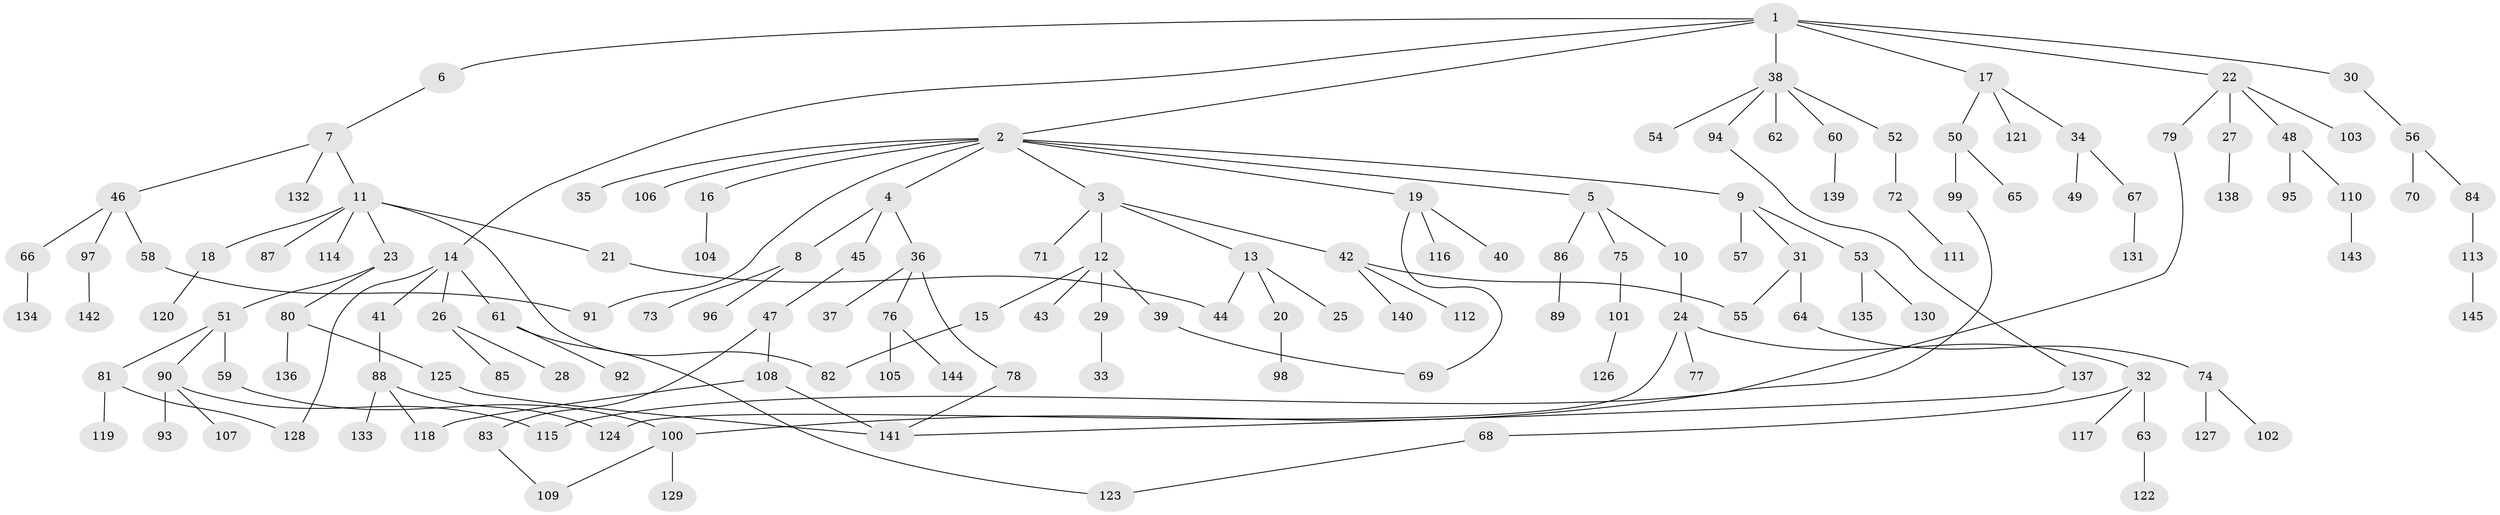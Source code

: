 // coarse degree distribution, {7: 0.0136986301369863, 2: 0.3972602739726027, 5: 0.0547945205479452, 3: 0.1506849315068493, 4: 0.0958904109589041, 1: 0.273972602739726, 8: 0.0136986301369863}
// Generated by graph-tools (version 1.1) at 2025/36/03/04/25 23:36:10]
// undirected, 145 vertices, 159 edges
graph export_dot {
  node [color=gray90,style=filled];
  1;
  2;
  3;
  4;
  5;
  6;
  7;
  8;
  9;
  10;
  11;
  12;
  13;
  14;
  15;
  16;
  17;
  18;
  19;
  20;
  21;
  22;
  23;
  24;
  25;
  26;
  27;
  28;
  29;
  30;
  31;
  32;
  33;
  34;
  35;
  36;
  37;
  38;
  39;
  40;
  41;
  42;
  43;
  44;
  45;
  46;
  47;
  48;
  49;
  50;
  51;
  52;
  53;
  54;
  55;
  56;
  57;
  58;
  59;
  60;
  61;
  62;
  63;
  64;
  65;
  66;
  67;
  68;
  69;
  70;
  71;
  72;
  73;
  74;
  75;
  76;
  77;
  78;
  79;
  80;
  81;
  82;
  83;
  84;
  85;
  86;
  87;
  88;
  89;
  90;
  91;
  92;
  93;
  94;
  95;
  96;
  97;
  98;
  99;
  100;
  101;
  102;
  103;
  104;
  105;
  106;
  107;
  108;
  109;
  110;
  111;
  112;
  113;
  114;
  115;
  116;
  117;
  118;
  119;
  120;
  121;
  122;
  123;
  124;
  125;
  126;
  127;
  128;
  129;
  130;
  131;
  132;
  133;
  134;
  135;
  136;
  137;
  138;
  139;
  140;
  141;
  142;
  143;
  144;
  145;
  1 -- 2;
  1 -- 6;
  1 -- 14;
  1 -- 17;
  1 -- 22;
  1 -- 30;
  1 -- 38;
  2 -- 3;
  2 -- 4;
  2 -- 5;
  2 -- 9;
  2 -- 16;
  2 -- 19;
  2 -- 35;
  2 -- 106;
  2 -- 91;
  3 -- 12;
  3 -- 13;
  3 -- 42;
  3 -- 71;
  4 -- 8;
  4 -- 36;
  4 -- 45;
  5 -- 10;
  5 -- 75;
  5 -- 86;
  6 -- 7;
  7 -- 11;
  7 -- 46;
  7 -- 132;
  8 -- 73;
  8 -- 96;
  9 -- 31;
  9 -- 53;
  9 -- 57;
  10 -- 24;
  11 -- 18;
  11 -- 21;
  11 -- 23;
  11 -- 87;
  11 -- 114;
  11 -- 82;
  12 -- 15;
  12 -- 29;
  12 -- 39;
  12 -- 43;
  13 -- 20;
  13 -- 25;
  13 -- 44;
  14 -- 26;
  14 -- 41;
  14 -- 61;
  14 -- 128;
  15 -- 82;
  16 -- 104;
  17 -- 34;
  17 -- 50;
  17 -- 121;
  18 -- 120;
  19 -- 40;
  19 -- 116;
  19 -- 69;
  20 -- 98;
  21 -- 44;
  22 -- 27;
  22 -- 48;
  22 -- 79;
  22 -- 103;
  23 -- 51;
  23 -- 80;
  24 -- 32;
  24 -- 77;
  24 -- 124;
  26 -- 28;
  26 -- 85;
  27 -- 138;
  29 -- 33;
  30 -- 56;
  31 -- 64;
  31 -- 55;
  32 -- 63;
  32 -- 68;
  32 -- 117;
  34 -- 49;
  34 -- 67;
  36 -- 37;
  36 -- 76;
  36 -- 78;
  38 -- 52;
  38 -- 54;
  38 -- 60;
  38 -- 62;
  38 -- 94;
  39 -- 69;
  41 -- 88;
  42 -- 55;
  42 -- 112;
  42 -- 140;
  45 -- 47;
  46 -- 58;
  46 -- 66;
  46 -- 97;
  47 -- 83;
  47 -- 108;
  48 -- 95;
  48 -- 110;
  50 -- 65;
  50 -- 99;
  51 -- 59;
  51 -- 81;
  51 -- 90;
  52 -- 72;
  53 -- 130;
  53 -- 135;
  56 -- 70;
  56 -- 84;
  58 -- 91;
  59 -- 100;
  60 -- 139;
  61 -- 92;
  61 -- 123;
  63 -- 122;
  64 -- 74;
  66 -- 134;
  67 -- 131;
  68 -- 123;
  72 -- 111;
  74 -- 102;
  74 -- 127;
  75 -- 101;
  76 -- 105;
  76 -- 144;
  78 -- 141;
  79 -- 115;
  80 -- 125;
  80 -- 136;
  81 -- 119;
  81 -- 128;
  83 -- 109;
  84 -- 113;
  86 -- 89;
  88 -- 124;
  88 -- 133;
  88 -- 118;
  90 -- 93;
  90 -- 107;
  90 -- 115;
  94 -- 137;
  97 -- 142;
  99 -- 100;
  100 -- 109;
  100 -- 129;
  101 -- 126;
  108 -- 118;
  108 -- 141;
  110 -- 143;
  113 -- 145;
  125 -- 141;
  137 -- 141;
}
